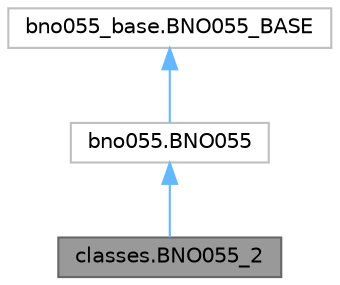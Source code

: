 digraph "classes.BNO055_2"
{
 // LATEX_PDF_SIZE
  bgcolor="transparent";
  edge [fontname=Helvetica,fontsize=10,labelfontname=Helvetica,labelfontsize=10];
  node [fontname=Helvetica,fontsize=10,shape=box,height=0.2,width=0.4];
  Node1 [id="Node000001",label="classes.BNO055_2",height=0.2,width=0.4,color="gray40", fillcolor="grey60", style="filled", fontcolor="black",tooltip=" "];
  Node2 -> Node1 [id="edge1_Node000001_Node000002",dir="back",color="steelblue1",style="solid",tooltip=" "];
  Node2 [id="Node000002",label="bno055.BNO055",height=0.2,width=0.4,color="grey75", fillcolor="white", style="filled",URL="$classbno055_1_1_b_n_o055.html",tooltip=" "];
  Node3 -> Node2 [id="edge2_Node000002_Node000003",dir="back",color="steelblue1",style="solid",tooltip=" "];
  Node3 [id="Node000003",label="bno055_base.BNO055_BASE",height=0.2,width=0.4,color="grey75", fillcolor="white", style="filled",URL="$classbno055__base_1_1_b_n_o055___b_a_s_e.html",tooltip=" "];
}
